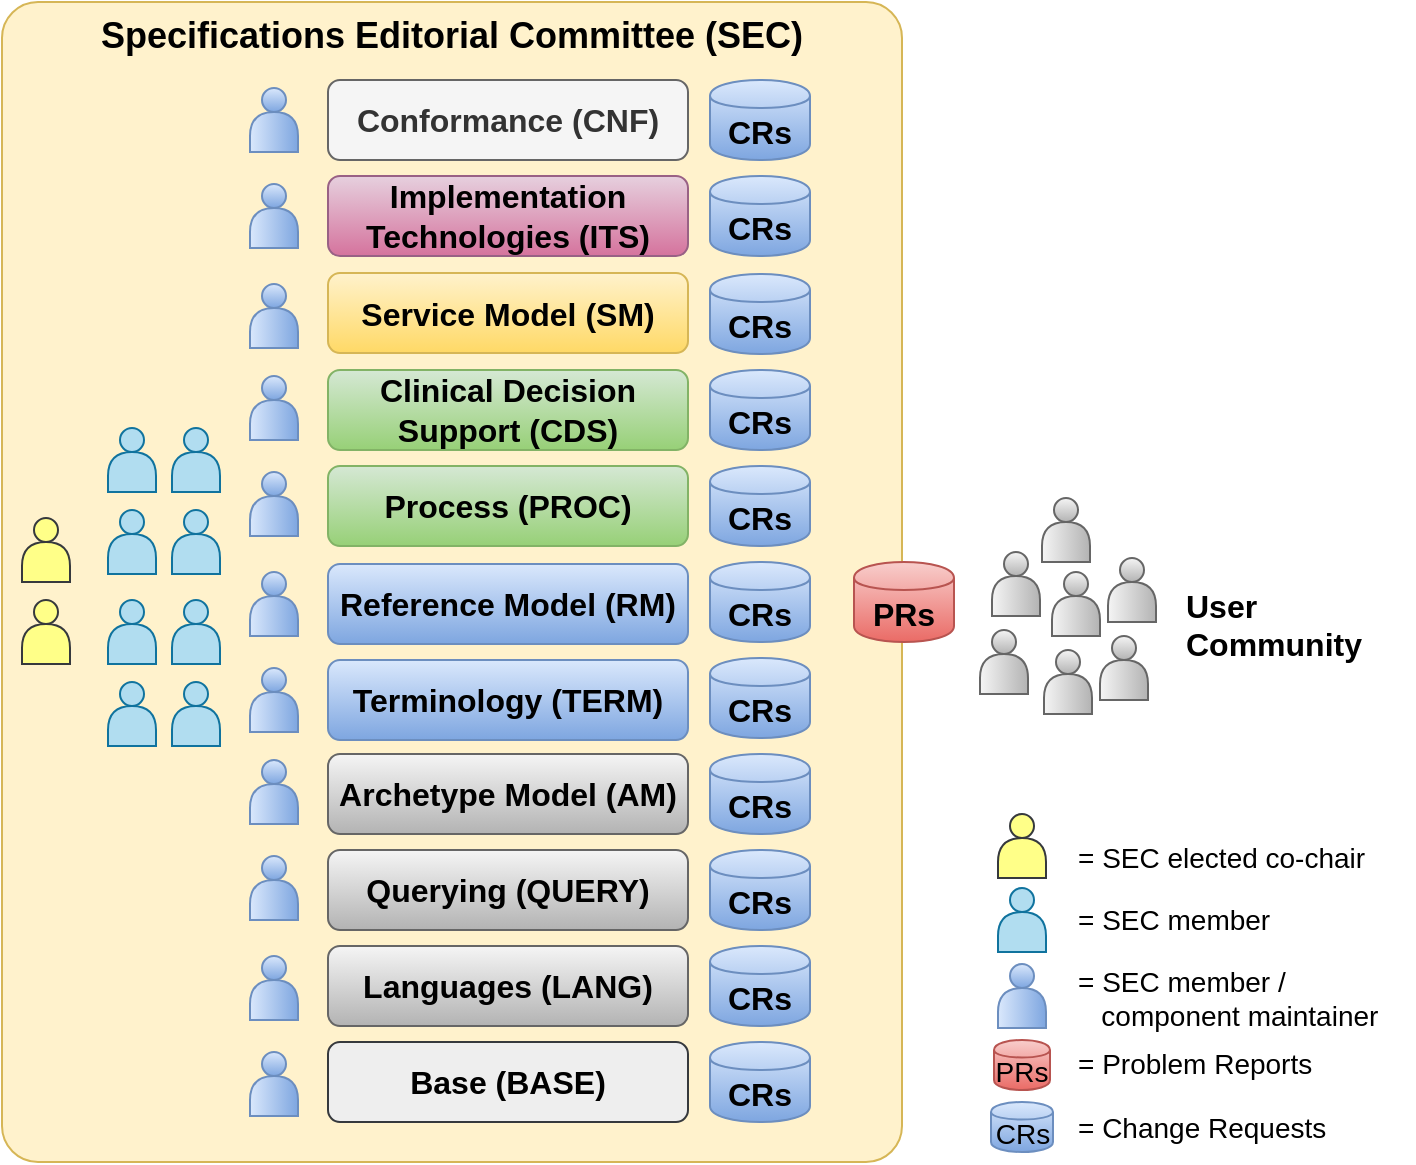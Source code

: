 <mxfile version="12.6.5" type="device"><diagram id="743f6700-1a11-8ae8-1390-afc404164942" name="Page-1"><mxGraphModel dx="1368" dy="816" grid="1" gridSize="10" guides="1" tooltips="1" connect="1" arrows="1" fold="1" page="1" pageScale="1" pageWidth="1169" pageHeight="826" math="0" shadow="0"><root><mxCell id="0"/><mxCell id="1" parent="0"/><mxCell id="2" value="Specifications Editorial Committee (SEC)" style="rounded=1;whiteSpace=wrap;html=1;arcSize=4;fontSize=18;fontStyle=1;verticalAlign=top;fillColor=#fff2cc;strokeColor=#d6b656;glass=0;comic=0;shadow=0;" parent="1" vertex="1"><mxGeometry x="40" y="40" width="450" height="580" as="geometry"/></mxCell><mxCell id="3" value="Conformance (CNF)" style="rounded=1;whiteSpace=wrap;html=1;shadow=0;glass=0;comic=0;fontSize=16;fillColor=#f5f5f5;strokeColor=#666666;fontStyle=1;fontColor=#333333;" parent="1" vertex="1"><mxGeometry x="203" y="79" width="180" height="40" as="geometry"/></mxCell><mxCell id="4" value="CRs" style="shape=cylinder;whiteSpace=wrap;html=1;boundedLbl=1;backgroundOutline=1;rounded=1;shadow=0;glass=0;comic=0;fontSize=16;fontStyle=1;fillColor=#dae8fc;strokeColor=#6c8ebf;gradientColor=#7ea6e0;" parent="1" vertex="1"><mxGeometry x="394" y="79" width="50" height="40" as="geometry"/></mxCell><mxCell id="5" value="Implementation Technologies (ITS)" style="rounded=1;whiteSpace=wrap;html=1;shadow=0;glass=0;comic=0;fontSize=16;fillColor=#e6d0de;strokeColor=#996185;gradientColor=#d5739d;fontStyle=1" parent="1" vertex="1"><mxGeometry x="203" y="127" width="180" height="40" as="geometry"/></mxCell><mxCell id="6" value="CRs" style="shape=cylinder;whiteSpace=wrap;html=1;boundedLbl=1;backgroundOutline=1;rounded=1;shadow=0;glass=0;comic=0;fontSize=16;fontStyle=1;fillColor=#dae8fc;strokeColor=#6c8ebf;gradientColor=#7ea6e0;" parent="1" vertex="1"><mxGeometry x="394" y="127" width="50" height="40" as="geometry"/></mxCell><mxCell id="7" value="Clinical Decision Support (CDS)" style="rounded=1;whiteSpace=wrap;html=1;shadow=0;glass=0;comic=0;fontSize=16;fillColor=#d5e8d4;strokeColor=#82b366;gradientColor=#97d077;fontStyle=1" parent="1" vertex="1"><mxGeometry x="203" y="224" width="180" height="40" as="geometry"/></mxCell><mxCell id="8" value="CRs" style="shape=cylinder;whiteSpace=wrap;html=1;boundedLbl=1;backgroundOutline=1;rounded=1;shadow=0;glass=0;comic=0;fontSize=16;fontStyle=1;fillColor=#dae8fc;strokeColor=#6c8ebf;gradientColor=#7ea6e0;" parent="1" vertex="1"><mxGeometry x="394" y="176" width="50" height="40" as="geometry"/></mxCell><mxCell id="9" value="Process (PROC)" style="rounded=1;whiteSpace=wrap;html=1;shadow=0;glass=0;comic=0;fontSize=16;fillColor=#d5e8d4;strokeColor=#82b366;gradientColor=#97d077;fontStyle=1" parent="1" vertex="1"><mxGeometry x="203" y="272" width="180" height="40" as="geometry"/></mxCell><mxCell id="10" value="CRs" style="shape=cylinder;whiteSpace=wrap;html=1;boundedLbl=1;backgroundOutline=1;rounded=1;shadow=0;glass=0;comic=0;fontSize=16;fontStyle=1;fillColor=#dae8fc;strokeColor=#6c8ebf;gradientColor=#7ea6e0;" parent="1" vertex="1"><mxGeometry x="394" y="224" width="50" height="40" as="geometry"/></mxCell><mxCell id="11" value="Querying (QUERY)" style="rounded=1;whiteSpace=wrap;html=1;shadow=0;glass=0;comic=0;fontSize=16;fillColor=#f5f5f5;strokeColor=#666666;gradientColor=#b3b3b3;fontStyle=1" parent="1" vertex="1"><mxGeometry x="203" y="464" width="180" height="40" as="geometry"/></mxCell><mxCell id="12" value="CRs" style="shape=cylinder;whiteSpace=wrap;html=1;boundedLbl=1;backgroundOutline=1;rounded=1;shadow=0;glass=0;comic=0;fontSize=16;fontStyle=1;fillColor=#dae8fc;strokeColor=#6c8ebf;gradientColor=#7ea6e0;" parent="1" vertex="1"><mxGeometry x="394" y="272" width="50" height="40" as="geometry"/></mxCell><mxCell id="13" value="Service Model (SM)" style="rounded=1;whiteSpace=wrap;html=1;shadow=0;glass=0;comic=0;fontSize=16;fillColor=#fff2cc;strokeColor=#d6b656;gradientColor=#ffd966;fontStyle=1" parent="1" vertex="1"><mxGeometry x="203" y="175.5" width="180" height="40" as="geometry"/></mxCell><mxCell id="14" value="CRs" style="shape=cylinder;whiteSpace=wrap;html=1;boundedLbl=1;backgroundOutline=1;rounded=1;shadow=0;glass=0;comic=0;fontSize=16;fontStyle=1;fillColor=#dae8fc;strokeColor=#6c8ebf;gradientColor=#7ea6e0;" parent="1" vertex="1"><mxGeometry x="394" y="320" width="50" height="40" as="geometry"/></mxCell><mxCell id="15" value="Archetype Model (AM)" style="rounded=1;whiteSpace=wrap;html=1;shadow=0;glass=0;comic=0;fontSize=16;fillColor=#f5f5f5;strokeColor=#666666;gradientColor=#b3b3b3;fontStyle=1" parent="1" vertex="1"><mxGeometry x="203" y="416" width="180" height="40" as="geometry"/></mxCell><mxCell id="16" value="CRs" style="shape=cylinder;whiteSpace=wrap;html=1;boundedLbl=1;backgroundOutline=1;rounded=1;shadow=0;glass=0;comic=0;fontSize=16;fontStyle=1;fillColor=#dae8fc;strokeColor=#6c8ebf;gradientColor=#7ea6e0;" parent="1" vertex="1"><mxGeometry x="394" y="368" width="50" height="40" as="geometry"/></mxCell><mxCell id="17" value="Reference Model (RM)" style="rounded=1;whiteSpace=wrap;html=1;shadow=0;glass=0;comic=0;fontSize=16;fillColor=#dae8fc;strokeColor=#6c8ebf;fontStyle=1;gradientColor=#7ea6e0;" parent="1" vertex="1"><mxGeometry x="203" y="321" width="180" height="40" as="geometry"/></mxCell><mxCell id="18" value="CRs" style="shape=cylinder;whiteSpace=wrap;html=1;boundedLbl=1;backgroundOutline=1;rounded=1;shadow=0;glass=0;comic=0;fontSize=16;fontStyle=1;fillColor=#dae8fc;strokeColor=#6c8ebf;gradientColor=#7ea6e0;" parent="1" vertex="1"><mxGeometry x="394" y="416" width="50" height="40" as="geometry"/></mxCell><mxCell id="19" value="Languages (LANG)" style="rounded=1;whiteSpace=wrap;html=1;shadow=0;glass=0;comic=0;fontSize=16;fillColor=#f5f5f5;strokeColor=#666666;fontStyle=1;gradientColor=#b3b3b3;" parent="1" vertex="1"><mxGeometry x="203" y="512" width="180" height="40" as="geometry"/></mxCell><mxCell id="20" value="CRs" style="shape=cylinder;whiteSpace=wrap;html=1;boundedLbl=1;backgroundOutline=1;rounded=1;shadow=0;glass=0;comic=0;fontSize=16;fontStyle=1;fillColor=#dae8fc;strokeColor=#6c8ebf;gradientColor=#7ea6e0;" parent="1" vertex="1"><mxGeometry x="394" y="464" width="50" height="40" as="geometry"/></mxCell><mxCell id="21" value="Base (BASE)" style="rounded=1;whiteSpace=wrap;html=1;shadow=0;glass=0;comic=0;fontSize=16;fillColor=#eeeeee;strokeColor=#36393d;fontStyle=1" parent="1" vertex="1"><mxGeometry x="203" y="560" width="180" height="40" as="geometry"/></mxCell><mxCell id="22" value="CRs" style="shape=cylinder;whiteSpace=wrap;html=1;boundedLbl=1;backgroundOutline=1;rounded=1;shadow=0;glass=0;comic=0;fontSize=16;fontStyle=1;fillColor=#dae8fc;strokeColor=#6c8ebf;gradientColor=#7ea6e0;" parent="1" vertex="1"><mxGeometry x="394" y="512" width="50" height="40" as="geometry"/></mxCell><mxCell id="23" value="Terminology (TERM)" style="rounded=1;whiteSpace=wrap;html=1;shadow=0;glass=0;comic=0;fontSize=16;fillColor=#dae8fc;strokeColor=#6c8ebf;fontStyle=1;gradientColor=#7ea6e0;" parent="1" vertex="1"><mxGeometry x="203" y="369" width="180" height="40" as="geometry"/></mxCell><mxCell id="24" value="CRs" style="shape=cylinder;whiteSpace=wrap;html=1;boundedLbl=1;backgroundOutline=1;rounded=1;shadow=0;glass=0;comic=0;fontSize=16;fontStyle=1;fillColor=#dae8fc;strokeColor=#6c8ebf;gradientColor=#7ea6e0;" parent="1" vertex="1"><mxGeometry x="394" y="560" width="50" height="40" as="geometry"/></mxCell><mxCell id="26" value="" style="ellipse;whiteSpace=wrap;html=1;aspect=fixed;rounded=1;shadow=0;glass=0;comic=0;fontSize=16;fillColor=#dae8fc;strokeColor=#6c8ebf;gradientColor=#7ea6e0;" parent="1" vertex="1"><mxGeometry x="170.0" y="517" width="12" height="12" as="geometry"/></mxCell><mxCell id="27" value="" style="shape=delay;whiteSpace=wrap;html=1;rounded=1;shadow=0;glass=0;comic=0;fontSize=16;rotation=-90;fillColor=#dae8fc;strokeColor=#6c8ebf;gradientColor=#7ea6e0;" parent="1" vertex="1"><mxGeometry x="166.0" y="527" width="20" height="24" as="geometry"/></mxCell><mxCell id="36" value="" style="ellipse;whiteSpace=wrap;html=1;aspect=fixed;rounded=1;shadow=0;glass=0;comic=0;fontSize=16;fillColor=#dae8fc;strokeColor=#6c8ebf;gradientColor=#7ea6e0;" parent="1" vertex="1"><mxGeometry x="170.0" y="565" width="12" height="12" as="geometry"/></mxCell><mxCell id="37" value="" style="shape=delay;whiteSpace=wrap;html=1;rounded=1;shadow=0;glass=0;comic=0;fontSize=16;rotation=-90;fillColor=#dae8fc;strokeColor=#6c8ebf;gradientColor=#7ea6e0;" parent="1" vertex="1"><mxGeometry x="166.0" y="575" width="20" height="24" as="geometry"/></mxCell><mxCell id="38" value="" style="ellipse;whiteSpace=wrap;html=1;aspect=fixed;rounded=1;shadow=0;glass=0;comic=0;fontSize=16;fillColor=#dae8fc;strokeColor=#6c8ebf;gradientColor=#7ea6e0;" parent="1" vertex="1"><mxGeometry x="170.0" y="419" width="12" height="12" as="geometry"/></mxCell><mxCell id="39" value="" style="shape=delay;whiteSpace=wrap;html=1;rounded=1;shadow=0;glass=0;comic=0;fontSize=16;rotation=-90;fillColor=#dae8fc;strokeColor=#6c8ebf;gradientColor=#7ea6e0;" parent="1" vertex="1"><mxGeometry x="166.0" y="429" width="20" height="24" as="geometry"/></mxCell><mxCell id="40" value="" style="ellipse;whiteSpace=wrap;html=1;aspect=fixed;rounded=1;shadow=0;glass=0;comic=0;fontSize=16;fillColor=#dae8fc;strokeColor=#6c8ebf;gradientColor=#7ea6e0;" parent="1" vertex="1"><mxGeometry x="170.0" y="467" width="12" height="12" as="geometry"/></mxCell><mxCell id="41" value="" style="shape=delay;whiteSpace=wrap;html=1;rounded=1;shadow=0;glass=0;comic=0;fontSize=16;rotation=-90;fillColor=#dae8fc;strokeColor=#6c8ebf;gradientColor=#7ea6e0;" parent="1" vertex="1"><mxGeometry x="166.0" y="477" width="20" height="24" as="geometry"/></mxCell><mxCell id="42" value="" style="ellipse;whiteSpace=wrap;html=1;aspect=fixed;rounded=1;shadow=0;glass=0;comic=0;fontSize=16;fillColor=#dae8fc;strokeColor=#6c8ebf;gradientColor=#7ea6e0;" parent="1" vertex="1"><mxGeometry x="170.0" y="325" width="12" height="12" as="geometry"/></mxCell><mxCell id="43" value="" style="shape=delay;whiteSpace=wrap;html=1;rounded=1;shadow=0;glass=0;comic=0;fontSize=16;rotation=-90;fillColor=#dae8fc;strokeColor=#6c8ebf;gradientColor=#7ea6e0;" parent="1" vertex="1"><mxGeometry x="166.0" y="335" width="20" height="24" as="geometry"/></mxCell><mxCell id="44" value="" style="ellipse;whiteSpace=wrap;html=1;aspect=fixed;rounded=1;shadow=0;glass=0;comic=0;fontSize=16;fillColor=#dae8fc;strokeColor=#6c8ebf;gradientColor=#7ea6e0;" parent="1" vertex="1"><mxGeometry x="170.0" y="373" width="12" height="12" as="geometry"/></mxCell><mxCell id="45" value="" style="shape=delay;whiteSpace=wrap;html=1;rounded=1;shadow=0;glass=0;comic=0;fontSize=16;rotation=-90;fillColor=#dae8fc;strokeColor=#6c8ebf;gradientColor=#7ea6e0;" parent="1" vertex="1"><mxGeometry x="166.0" y="383" width="20" height="24" as="geometry"/></mxCell><mxCell id="46" value="" style="ellipse;whiteSpace=wrap;html=1;aspect=fixed;rounded=1;shadow=0;glass=0;comic=0;fontSize=16;fillColor=#dae8fc;strokeColor=#6c8ebf;gradientColor=#7ea6e0;" parent="1" vertex="1"><mxGeometry x="170.0" y="227" width="12" height="12" as="geometry"/></mxCell><mxCell id="47" value="" style="shape=delay;whiteSpace=wrap;html=1;rounded=1;shadow=0;glass=0;comic=0;fontSize=16;rotation=-90;fillColor=#dae8fc;strokeColor=#6c8ebf;gradientColor=#7ea6e0;" parent="1" vertex="1"><mxGeometry x="166.0" y="237" width="20" height="24" as="geometry"/></mxCell><mxCell id="48" value="" style="ellipse;whiteSpace=wrap;html=1;aspect=fixed;rounded=1;shadow=0;glass=0;comic=0;fontSize=16;fillColor=#dae8fc;strokeColor=#6c8ebf;gradientColor=#7ea6e0;" parent="1" vertex="1"><mxGeometry x="170.0" y="275" width="12" height="12" as="geometry"/></mxCell><mxCell id="49" value="" style="shape=delay;whiteSpace=wrap;html=1;rounded=1;shadow=0;glass=0;comic=0;fontSize=16;rotation=-90;fillColor=#dae8fc;strokeColor=#6c8ebf;gradientColor=#7ea6e0;" parent="1" vertex="1"><mxGeometry x="166.0" y="285" width="20" height="24" as="geometry"/></mxCell><mxCell id="50" value="" style="ellipse;whiteSpace=wrap;html=1;aspect=fixed;rounded=1;shadow=0;glass=0;comic=0;fontSize=16;fillColor=#dae8fc;strokeColor=#6c8ebf;gradientColor=#7ea6e0;" parent="1" vertex="1"><mxGeometry x="170.0" y="181" width="12" height="12" as="geometry"/></mxCell><mxCell id="51" value="" style="shape=delay;whiteSpace=wrap;html=1;rounded=1;shadow=0;glass=0;comic=0;fontSize=16;rotation=-90;fillColor=#dae8fc;strokeColor=#6c8ebf;gradientColor=#7ea6e0;" parent="1" vertex="1"><mxGeometry x="166.0" y="191" width="20" height="24" as="geometry"/></mxCell><mxCell id="52" value="" style="ellipse;whiteSpace=wrap;html=1;aspect=fixed;rounded=1;shadow=0;glass=0;comic=0;fontSize=16;fillColor=#dae8fc;strokeColor=#6c8ebf;gradientColor=#7ea6e0;" parent="1" vertex="1"><mxGeometry x="170.0" y="83" width="12" height="12" as="geometry"/></mxCell><mxCell id="53" value="" style="shape=delay;whiteSpace=wrap;html=1;rounded=1;shadow=0;glass=0;comic=0;fontSize=16;rotation=-90;fillColor=#dae8fc;strokeColor=#6c8ebf;gradientColor=#7ea6e0;" parent="1" vertex="1"><mxGeometry x="166.0" y="93" width="20" height="24" as="geometry"/></mxCell><mxCell id="54" value="" style="ellipse;whiteSpace=wrap;html=1;aspect=fixed;rounded=1;shadow=0;glass=0;comic=0;fontSize=16;fillColor=#dae8fc;strokeColor=#6c8ebf;gradientColor=#7ea6e0;" parent="1" vertex="1"><mxGeometry x="170.0" y="131" width="12" height="12" as="geometry"/></mxCell><mxCell id="55" value="" style="shape=delay;whiteSpace=wrap;html=1;rounded=1;shadow=0;glass=0;comic=0;fontSize=16;rotation=-90;fillColor=#dae8fc;strokeColor=#6c8ebf;gradientColor=#7ea6e0;" parent="1" vertex="1"><mxGeometry x="166.0" y="141" width="20" height="24" as="geometry"/></mxCell><mxCell id="56" value="" style="ellipse;whiteSpace=wrap;html=1;aspect=fixed;rounded=1;shadow=0;glass=0;comic=0;fontSize=16;fillColor=#b1ddf0;strokeColor=#10739e;" parent="1" vertex="1"><mxGeometry x="131.0" y="253" width="12" height="12" as="geometry"/></mxCell><mxCell id="57" value="" style="shape=delay;whiteSpace=wrap;html=1;rounded=1;shadow=0;glass=0;comic=0;fontSize=16;rotation=-90;fillColor=#b1ddf0;strokeColor=#10739e;" parent="1" vertex="1"><mxGeometry x="127.0" y="263" width="20" height="24" as="geometry"/></mxCell><mxCell id="58" value="" style="ellipse;whiteSpace=wrap;html=1;aspect=fixed;rounded=1;shadow=0;glass=0;comic=0;fontSize=16;fillColor=#b1ddf0;strokeColor=#10739e;" parent="1" vertex="1"><mxGeometry x="99.0" y="253" width="12" height="12" as="geometry"/></mxCell><mxCell id="59" value="" style="shape=delay;whiteSpace=wrap;html=1;rounded=1;shadow=0;glass=0;comic=0;fontSize=16;rotation=-90;fillColor=#b1ddf0;strokeColor=#10739e;" parent="1" vertex="1"><mxGeometry x="95.0" y="263" width="20" height="24" as="geometry"/></mxCell><mxCell id="60" value="" style="ellipse;whiteSpace=wrap;html=1;aspect=fixed;rounded=1;shadow=0;glass=0;comic=0;fontSize=16;fillColor=#b1ddf0;strokeColor=#10739e;" parent="1" vertex="1"><mxGeometry x="131.0" y="294" width="12" height="12" as="geometry"/></mxCell><mxCell id="61" value="" style="shape=delay;whiteSpace=wrap;html=1;rounded=1;shadow=0;glass=0;comic=0;fontSize=16;rotation=-90;fillColor=#b1ddf0;strokeColor=#10739e;" parent="1" vertex="1"><mxGeometry x="127.0" y="304" width="20" height="24" as="geometry"/></mxCell><mxCell id="62" value="" style="ellipse;whiteSpace=wrap;html=1;aspect=fixed;rounded=1;shadow=0;glass=0;comic=0;fontSize=16;fillColor=#b1ddf0;strokeColor=#10739e;" parent="1" vertex="1"><mxGeometry x="99.0" y="294" width="12" height="12" as="geometry"/></mxCell><mxCell id="63" value="" style="shape=delay;whiteSpace=wrap;html=1;rounded=1;shadow=0;glass=0;comic=0;fontSize=16;rotation=-90;fillColor=#b1ddf0;strokeColor=#10739e;" parent="1" vertex="1"><mxGeometry x="95.0" y="304" width="20" height="24" as="geometry"/></mxCell><mxCell id="64" value="" style="ellipse;whiteSpace=wrap;html=1;aspect=fixed;rounded=1;shadow=0;glass=0;comic=0;fontSize=16;fillColor=#b1ddf0;strokeColor=#10739e;" parent="1" vertex="1"><mxGeometry x="131.0" y="339" width="12" height="12" as="geometry"/></mxCell><mxCell id="65" value="" style="shape=delay;whiteSpace=wrap;html=1;rounded=1;shadow=0;glass=0;comic=0;fontSize=16;rotation=-90;fillColor=#b1ddf0;strokeColor=#10739e;" parent="1" vertex="1"><mxGeometry x="127.0" y="349" width="20" height="24" as="geometry"/></mxCell><mxCell id="66" value="" style="ellipse;whiteSpace=wrap;html=1;aspect=fixed;rounded=1;shadow=0;glass=0;comic=0;fontSize=16;fillColor=#b1ddf0;strokeColor=#10739e;" parent="1" vertex="1"><mxGeometry x="99.0" y="339" width="12" height="12" as="geometry"/></mxCell><mxCell id="67" value="" style="shape=delay;whiteSpace=wrap;html=1;rounded=1;shadow=0;glass=0;comic=0;fontSize=16;rotation=-90;fillColor=#b1ddf0;strokeColor=#10739e;" parent="1" vertex="1"><mxGeometry x="95.0" y="349" width="20" height="24" as="geometry"/></mxCell><mxCell id="68" value="" style="ellipse;whiteSpace=wrap;html=1;aspect=fixed;rounded=1;shadow=0;glass=0;comic=0;fontSize=16;fillColor=#b1ddf0;strokeColor=#10739e;" parent="1" vertex="1"><mxGeometry x="131.0" y="380" width="12" height="12" as="geometry"/></mxCell><mxCell id="69" value="" style="shape=delay;whiteSpace=wrap;html=1;rounded=1;shadow=0;glass=0;comic=0;fontSize=16;rotation=-90;fillColor=#b1ddf0;strokeColor=#10739e;" parent="1" vertex="1"><mxGeometry x="127.0" y="390" width="20" height="24" as="geometry"/></mxCell><mxCell id="70" value="" style="ellipse;whiteSpace=wrap;html=1;aspect=fixed;rounded=1;shadow=0;glass=0;comic=0;fontSize=16;fillColor=#b1ddf0;strokeColor=#10739e;" parent="1" vertex="1"><mxGeometry x="99.0" y="380" width="12" height="12" as="geometry"/></mxCell><mxCell id="71" value="" style="shape=delay;whiteSpace=wrap;html=1;rounded=1;shadow=0;glass=0;comic=0;fontSize=16;rotation=-90;fillColor=#b1ddf0;strokeColor=#10739e;" parent="1" vertex="1"><mxGeometry x="95.0" y="390" width="20" height="24" as="geometry"/></mxCell><mxCell id="74" value="" style="ellipse;whiteSpace=wrap;html=1;aspect=fixed;rounded=1;shadow=0;glass=0;comic=0;fontSize=16;fillColor=#ffff88;strokeColor=#36393d;" parent="1" vertex="1"><mxGeometry x="56.0" y="298" width="12" height="12" as="geometry"/></mxCell><mxCell id="75" value="" style="shape=delay;whiteSpace=wrap;html=1;rounded=1;shadow=0;glass=0;comic=0;fontSize=16;rotation=-90;fillColor=#ffff88;strokeColor=#36393d;" parent="1" vertex="1"><mxGeometry x="52.0" y="308" width="20" height="24" as="geometry"/></mxCell><mxCell id="76" value="" style="ellipse;whiteSpace=wrap;html=1;aspect=fixed;rounded=1;shadow=0;glass=0;comic=0;fontSize=16;fillColor=#ffff88;strokeColor=#36393d;" parent="1" vertex="1"><mxGeometry x="56.0" y="339" width="12" height="12" as="geometry"/></mxCell><mxCell id="77" value="" style="shape=delay;whiteSpace=wrap;html=1;rounded=1;shadow=0;glass=0;comic=0;fontSize=16;rotation=-90;fillColor=#ffff88;strokeColor=#36393d;" parent="1" vertex="1"><mxGeometry x="52.0" y="349" width="20" height="24" as="geometry"/></mxCell><mxCell id="78" value="PRs" style="shape=cylinder;whiteSpace=wrap;html=1;boundedLbl=1;backgroundOutline=1;rounded=1;shadow=0;glass=0;comic=0;fontSize=16;fontStyle=1;fillColor=#f8cecc;strokeColor=#b85450;gradientColor=#ea6b66;" parent="1" vertex="1"><mxGeometry x="466" y="320" width="50" height="40" as="geometry"/></mxCell><mxCell id="79" value="" style="ellipse;whiteSpace=wrap;html=1;aspect=fixed;rounded=1;shadow=0;glass=0;comic=0;fontSize=16;fillColor=#f5f5f5;strokeColor=#666666;gradientColor=#b3b3b3;" parent="1" vertex="1"><mxGeometry x="535.0" y="354" width="12" height="12" as="geometry"/></mxCell><mxCell id="80" value="" style="shape=delay;whiteSpace=wrap;html=1;rounded=1;shadow=0;glass=0;comic=0;fontSize=16;rotation=-90;fillColor=#f5f5f5;strokeColor=#666666;gradientColor=#b3b3b3;" parent="1" vertex="1"><mxGeometry x="531.0" y="364" width="20" height="24" as="geometry"/></mxCell><mxCell id="81" value="" style="ellipse;whiteSpace=wrap;html=1;aspect=fixed;rounded=1;shadow=0;glass=0;comic=0;fontSize=16;fillColor=#f5f5f5;strokeColor=#666666;gradientColor=#b3b3b3;" parent="1" vertex="1"><mxGeometry x="567.0" y="364" width="12" height="12" as="geometry"/></mxCell><mxCell id="82" value="" style="shape=delay;whiteSpace=wrap;html=1;rounded=1;shadow=0;glass=0;comic=0;fontSize=16;rotation=-90;fillColor=#f5f5f5;strokeColor=#666666;gradientColor=#b3b3b3;" parent="1" vertex="1"><mxGeometry x="563.0" y="374" width="20" height="24" as="geometry"/></mxCell><mxCell id="83" value="" style="ellipse;whiteSpace=wrap;html=1;aspect=fixed;rounded=1;shadow=0;glass=0;comic=0;fontSize=16;fillColor=#f5f5f5;strokeColor=#666666;gradientColor=#b3b3b3;" parent="1" vertex="1"><mxGeometry x="541.0" y="315" width="12" height="12" as="geometry"/></mxCell><mxCell id="84" value="" style="shape=delay;whiteSpace=wrap;html=1;rounded=1;shadow=0;glass=0;comic=0;fontSize=16;rotation=-90;fillColor=#f5f5f5;strokeColor=#666666;gradientColor=#b3b3b3;" parent="1" vertex="1"><mxGeometry x="537.0" y="325" width="20" height="24" as="geometry"/></mxCell><mxCell id="85" value="" style="ellipse;whiteSpace=wrap;html=1;aspect=fixed;rounded=1;shadow=0;glass=0;comic=0;fontSize=16;fillColor=#f5f5f5;strokeColor=#666666;gradientColor=#b3b3b3;" parent="1" vertex="1"><mxGeometry x="571.0" y="325" width="12" height="12" as="geometry"/></mxCell><mxCell id="86" value="" style="shape=delay;whiteSpace=wrap;html=1;rounded=1;shadow=0;glass=0;comic=0;fontSize=16;rotation=-90;fillColor=#f5f5f5;strokeColor=#666666;gradientColor=#b3b3b3;" parent="1" vertex="1"><mxGeometry x="567.0" y="335" width="20" height="24" as="geometry"/></mxCell><mxCell id="87" value="" style="ellipse;whiteSpace=wrap;html=1;aspect=fixed;rounded=1;shadow=0;glass=0;comic=0;fontSize=16;fillColor=#f5f5f5;strokeColor=#666666;gradientColor=#b3b3b3;" parent="1" vertex="1"><mxGeometry x="566.0" y="288" width="12" height="12" as="geometry"/></mxCell><mxCell id="88" value="" style="shape=delay;whiteSpace=wrap;html=1;rounded=1;shadow=0;glass=0;comic=0;fontSize=16;rotation=-90;fillColor=#f5f5f5;strokeColor=#666666;gradientColor=#b3b3b3;" parent="1" vertex="1"><mxGeometry x="562.0" y="298" width="20" height="24" as="geometry"/></mxCell><mxCell id="89" value="" style="ellipse;whiteSpace=wrap;html=1;aspect=fixed;rounded=1;shadow=0;glass=0;comic=0;fontSize=16;fillColor=#f5f5f5;strokeColor=#666666;gradientColor=#b3b3b3;" parent="1" vertex="1"><mxGeometry x="595.0" y="357" width="12" height="12" as="geometry"/></mxCell><mxCell id="90" value="" style="shape=delay;whiteSpace=wrap;html=1;rounded=1;shadow=0;glass=0;comic=0;fontSize=16;rotation=-90;fillColor=#f5f5f5;strokeColor=#666666;gradientColor=#b3b3b3;" parent="1" vertex="1"><mxGeometry x="591.0" y="367" width="20" height="24" as="geometry"/></mxCell><mxCell id="91" value="" style="ellipse;whiteSpace=wrap;html=1;aspect=fixed;rounded=1;shadow=0;glass=0;comic=0;fontSize=16;fillColor=#f5f5f5;strokeColor=#666666;gradientColor=#b3b3b3;" parent="1" vertex="1"><mxGeometry x="599.0" y="318" width="12" height="12" as="geometry"/></mxCell><mxCell id="92" value="" style="shape=delay;whiteSpace=wrap;html=1;rounded=1;shadow=0;glass=0;comic=0;fontSize=16;rotation=-90;fillColor=#f5f5f5;strokeColor=#666666;gradientColor=#b3b3b3;" parent="1" vertex="1"><mxGeometry x="595.0" y="328" width="20" height="24" as="geometry"/></mxCell><mxCell id="93" value="User &lt;br&gt;Community" style="text;html=1;resizable=0;points=[];autosize=1;align=left;verticalAlign=top;spacingTop=-4;fontSize=16;fontStyle=1" parent="1" vertex="1"><mxGeometry x="630" y="330" width="100" height="40" as="geometry"/></mxCell><mxCell id="94" value="" style="ellipse;whiteSpace=wrap;html=1;aspect=fixed;rounded=1;shadow=0;glass=0;comic=0;fontSize=16;fillColor=#dae8fc;strokeColor=#6c8ebf;gradientColor=#7ea6e0;" parent="1" vertex="1"><mxGeometry x="544.0" y="521" width="12" height="12" as="geometry"/></mxCell><mxCell id="95" value="" style="shape=delay;whiteSpace=wrap;html=1;rounded=1;shadow=0;glass=0;comic=0;fontSize=16;rotation=-90;fillColor=#dae8fc;strokeColor=#6c8ebf;gradientColor=#7ea6e0;" parent="1" vertex="1"><mxGeometry x="540" y="531" width="20" height="24" as="geometry"/></mxCell><mxCell id="98" value="" style="ellipse;whiteSpace=wrap;html=1;aspect=fixed;rounded=1;shadow=0;glass=0;comic=0;fontSize=16;fillColor=#b1ddf0;strokeColor=#10739e;" parent="1" vertex="1"><mxGeometry x="544.0" y="483" width="12" height="12" as="geometry"/></mxCell><mxCell id="99" value="" style="shape=delay;whiteSpace=wrap;html=1;rounded=1;shadow=0;glass=0;comic=0;fontSize=16;rotation=-90;fillColor=#b1ddf0;strokeColor=#10739e;" parent="1" vertex="1"><mxGeometry x="540" y="493" width="20" height="24" as="geometry"/></mxCell><mxCell id="100" value="" style="ellipse;whiteSpace=wrap;html=1;aspect=fixed;rounded=1;shadow=0;glass=0;comic=0;fontSize=16;fillColor=#ffff88;strokeColor=#36393d;" parent="1" vertex="1"><mxGeometry x="544.0" y="446" width="12" height="12" as="geometry"/></mxCell><mxCell id="101" value="" style="shape=delay;whiteSpace=wrap;html=1;rounded=1;shadow=0;glass=0;comic=0;fontSize=16;rotation=-90;fillColor=#ffff88;strokeColor=#36393d;" parent="1" vertex="1"><mxGeometry x="540" y="456" width="20" height="24" as="geometry"/></mxCell><mxCell id="102" value="CRs" style="shape=cylinder;whiteSpace=wrap;html=1;boundedLbl=1;backgroundOutline=1;rounded=1;shadow=0;glass=0;comic=0;fontSize=14;fontStyle=0;fillColor=#dae8fc;strokeColor=#6c8ebf;gradientColor=#7ea6e0;" parent="1" vertex="1"><mxGeometry x="534.5" y="590" width="31" height="25" as="geometry"/></mxCell><mxCell id="103" value="PRs" style="shape=cylinder;whiteSpace=wrap;html=1;boundedLbl=1;backgroundOutline=1;rounded=1;shadow=0;glass=0;comic=0;fontSize=14;fontStyle=0;fillColor=#f8cecc;strokeColor=#b85450;gradientColor=#ea6b66;" parent="1" vertex="1"><mxGeometry x="536" y="559" width="28" height="25" as="geometry"/></mxCell><mxCell id="104" value="= SEC elected co-chair" style="text;html=1;resizable=0;points=[];autosize=1;align=left;verticalAlign=top;spacingTop=-4;fontSize=14;" parent="1" vertex="1"><mxGeometry x="576" y="457" width="160" height="20" as="geometry"/></mxCell><mxCell id="105" value="= SEC member" style="text;html=1;resizable=0;points=[];autosize=1;align=left;verticalAlign=top;spacingTop=-4;fontSize=14;" parent="1" vertex="1"><mxGeometry x="576" y="488" width="110" height="20" as="geometry"/></mxCell><mxCell id="106" value="= SEC member / &lt;br&gt;&amp;nbsp; &amp;nbsp;component maintainer" style="text;html=1;resizable=0;points=[];autosize=1;align=left;verticalAlign=top;spacingTop=-4;fontSize=14;" parent="1" vertex="1"><mxGeometry x="576" y="519" width="170" height="40" as="geometry"/></mxCell><mxCell id="107" value="= Problem Reports" style="text;html=1;resizable=0;points=[];autosize=1;align=left;verticalAlign=top;spacingTop=-4;fontSize=14;" parent="1" vertex="1"><mxGeometry x="576" y="560" width="130" height="20" as="geometry"/></mxCell><mxCell id="108" value="= Change Requests" style="text;html=1;resizable=0;points=[];autosize=1;align=left;verticalAlign=top;spacingTop=-4;fontSize=14;" parent="1" vertex="1"><mxGeometry x="576" y="592" width="140" height="20" as="geometry"/></mxCell></root></mxGraphModel></diagram></mxfile>